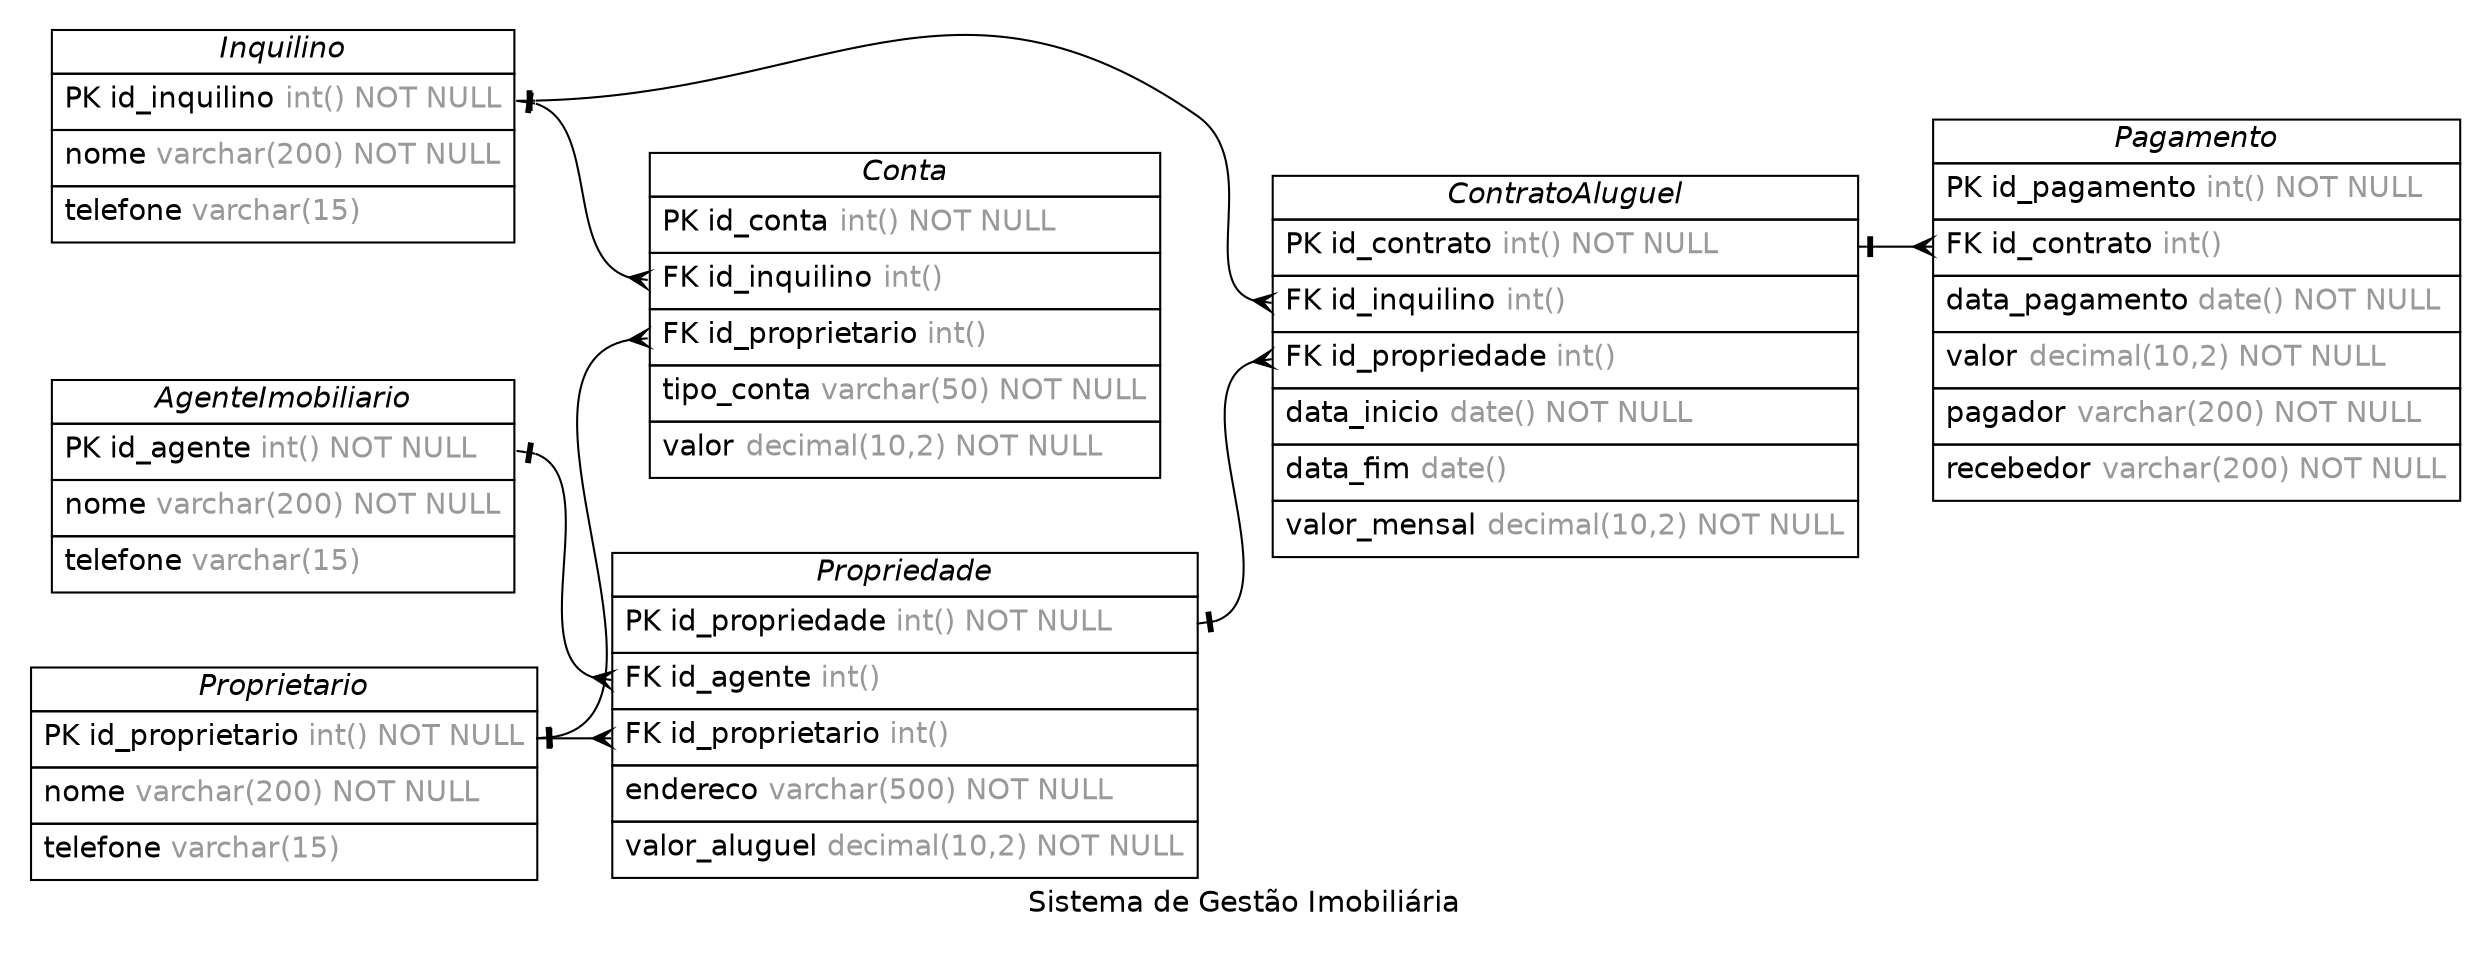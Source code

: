 /* created with ERDot < https://github.com/ehne/ERDot > */
digraph G {
    graph [
        nodesep=0.5;
        rankdir="LR";
        concentrate=true;
        splines="spline";
        fontname="Helvetica";
        pad="0.2,0.2",
        label="Sistema de Gestão Imobiliária",
        
    ];
    
    node [shape=plain, fontname="Helvetica"];
    edge [
        dir=both,
        fontsize=12,
        arrowsize=0.9,
        penwidth=1.0,
        labelangle=32,
        labeldistance=1.8,
        fontname="Helvetica"
    ];
    
    "AgenteImobiliario" [ label=<
        <table border="0" cellborder="1" cellspacing="0" >
        <tr><td><i>AgenteImobiliario</i></td></tr>
        <tr><td port="id_agente" align="left" cellpadding="5">PK id_agente <font color="grey60">int() NOT NULL</font></td></tr>
        <tr><td port="nome" align="left" cellpadding="5">nome <font color="grey60">varchar(200) NOT NULL</font></td></tr>
        <tr><td port="telefone" align="left" cellpadding="5">telefone <font color="grey60">varchar(15)</font></td></tr>
    </table>>];
    "Proprietario" [ label=<
        <table border="0" cellborder="1" cellspacing="0" >
        <tr><td><i>Proprietario</i></td></tr>
        <tr><td port="id_proprietario" align="left" cellpadding="5">PK id_proprietario <font color="grey60">int() NOT NULL</font></td></tr>
        <tr><td port="nome" align="left" cellpadding="5">nome <font color="grey60">varchar(200) NOT NULL</font></td></tr>
        <tr><td port="telefone" align="left" cellpadding="5">telefone <font color="grey60">varchar(15)</font></td></tr>
    </table>>];
    "Inquilino" [ label=<
        <table border="0" cellborder="1" cellspacing="0" >
        <tr><td><i>Inquilino</i></td></tr>
        <tr><td port="id_inquilino" align="left" cellpadding="5">PK id_inquilino <font color="grey60">int() NOT NULL</font></td></tr>
        <tr><td port="nome" align="left" cellpadding="5">nome <font color="grey60">varchar(200) NOT NULL</font></td></tr>
        <tr><td port="telefone" align="left" cellpadding="5">telefone <font color="grey60">varchar(15)</font></td></tr>
    </table>>];
    "Propriedade" [ label=<
        <table border="0" cellborder="1" cellspacing="0" >
        <tr><td><i>Propriedade</i></td></tr>
        <tr><td port="id_propriedade" align="left" cellpadding="5">PK id_propriedade <font color="grey60">int() NOT NULL</font></td></tr>
        <tr><td port="id_agente" align="left" cellpadding="5">FK id_agente <font color="grey60">int()</font></td></tr>
        <tr><td port="id_proprietario" align="left" cellpadding="5">FK id_proprietario <font color="grey60">int()</font></td></tr>
        <tr><td port="endereco" align="left" cellpadding="5">endereco <font color="grey60">varchar(500) NOT NULL</font></td></tr>
        <tr><td port="valor_aluguel" align="left" cellpadding="5">valor_aluguel <font color="grey60">decimal(10,2) NOT NULL</font></td></tr>
    </table>>];
    "ContratoAluguel" [ label=<
        <table border="0" cellborder="1" cellspacing="0" >
        <tr><td><i>ContratoAluguel</i></td></tr>
        <tr><td port="id_contrato" align="left" cellpadding="5">PK id_contrato <font color="grey60">int() NOT NULL</font></td></tr>
        <tr><td port="id_inquilino" align="left" cellpadding="5">FK id_inquilino <font color="grey60">int()</font></td></tr>
        <tr><td port="id_propriedade" align="left" cellpadding="5">FK id_propriedade <font color="grey60">int()</font></td></tr>
        <tr><td port="data_inicio" align="left" cellpadding="5">data_inicio <font color="grey60">date() NOT NULL</font></td></tr>
        <tr><td port="data_fim" align="left" cellpadding="5">data_fim <font color="grey60">date()</font></td></tr>
        <tr><td port="valor_mensal" align="left" cellpadding="5">valor_mensal <font color="grey60">decimal(10,2) NOT NULL</font></td></tr>
    </table>>];
    "Pagamento" [ label=<
        <table border="0" cellborder="1" cellspacing="0" >
        <tr><td><i>Pagamento</i></td></tr>
        <tr><td port="id_pagamento" align="left" cellpadding="5">PK id_pagamento <font color="grey60">int() NOT NULL</font></td></tr>
        <tr><td port="id_contrato" align="left" cellpadding="5">FK id_contrato <font color="grey60">int()</font></td></tr>
        <tr><td port="data_pagamento" align="left" cellpadding="5">data_pagamento <font color="grey60">date() NOT NULL</font></td></tr>
        <tr><td port="valor" align="left" cellpadding="5">valor <font color="grey60">decimal(10,2) NOT NULL</font></td></tr>
        <tr><td port="pagador" align="left" cellpadding="5">pagador <font color="grey60">varchar(200) NOT NULL</font></td></tr>
        <tr><td port="recebedor" align="left" cellpadding="5">recebedor <font color="grey60">varchar(200) NOT NULL</font></td></tr>
    </table>>];
    "Conta" [ label=<
        <table border="0" cellborder="1" cellspacing="0" >
        <tr><td><i>Conta</i></td></tr>
        <tr><td port="id_conta" align="left" cellpadding="5">PK id_conta <font color="grey60">int() NOT NULL</font></td></tr>
        <tr><td port="id_inquilino" align="left" cellpadding="5">FK id_inquilino <font color="grey60">int()</font></td></tr>
        <tr><td port="id_proprietario" align="left" cellpadding="5">FK id_proprietario <font color="grey60">int()</font></td></tr>
        <tr><td port="tipo_conta" align="left" cellpadding="5">tipo_conta <font color="grey60">varchar(50) NOT NULL</font></td></tr>
        <tr><td port="valor" align="left" cellpadding="5">valor <font color="grey60">decimal(10,2) NOT NULL</font></td></tr>
    </table>>];

    
    "AgenteImobiliario":"id_agente"->"Propriedade":"id_agente" [
        arrowhead=ocrow,

        arrowtail=noneotee,
    ];

    
    "Proprietario":"id_proprietario"->"Propriedade":"id_proprietario" [
        arrowhead=ocrow,

        arrowtail=noneotee,
    ];

    
    "Inquilino":"id_inquilino"->"ContratoAluguel":"id_inquilino" [
        arrowhead=ocrow,

        arrowtail=noneotee,
    ];

    
    "Propriedade":"id_propriedade"->"ContratoAluguel":"id_propriedade" [
        arrowhead=ocrow,

        arrowtail=noneotee,
    ];

    
    "ContratoAluguel":"id_contrato"->"Pagamento":"id_contrato" [
        arrowhead=ocrow,

        arrowtail=noneotee,
    ];

    
    "Inquilino":"id_inquilino"->"Conta":"id_inquilino" [
        arrowhead=ocrow,

        arrowtail=noneotee,
    ];

    
    "Proprietario":"id_proprietario"->"Conta":"id_proprietario" [
        arrowhead=ocrow,

        arrowtail=noneotee,
    ];



    

}
